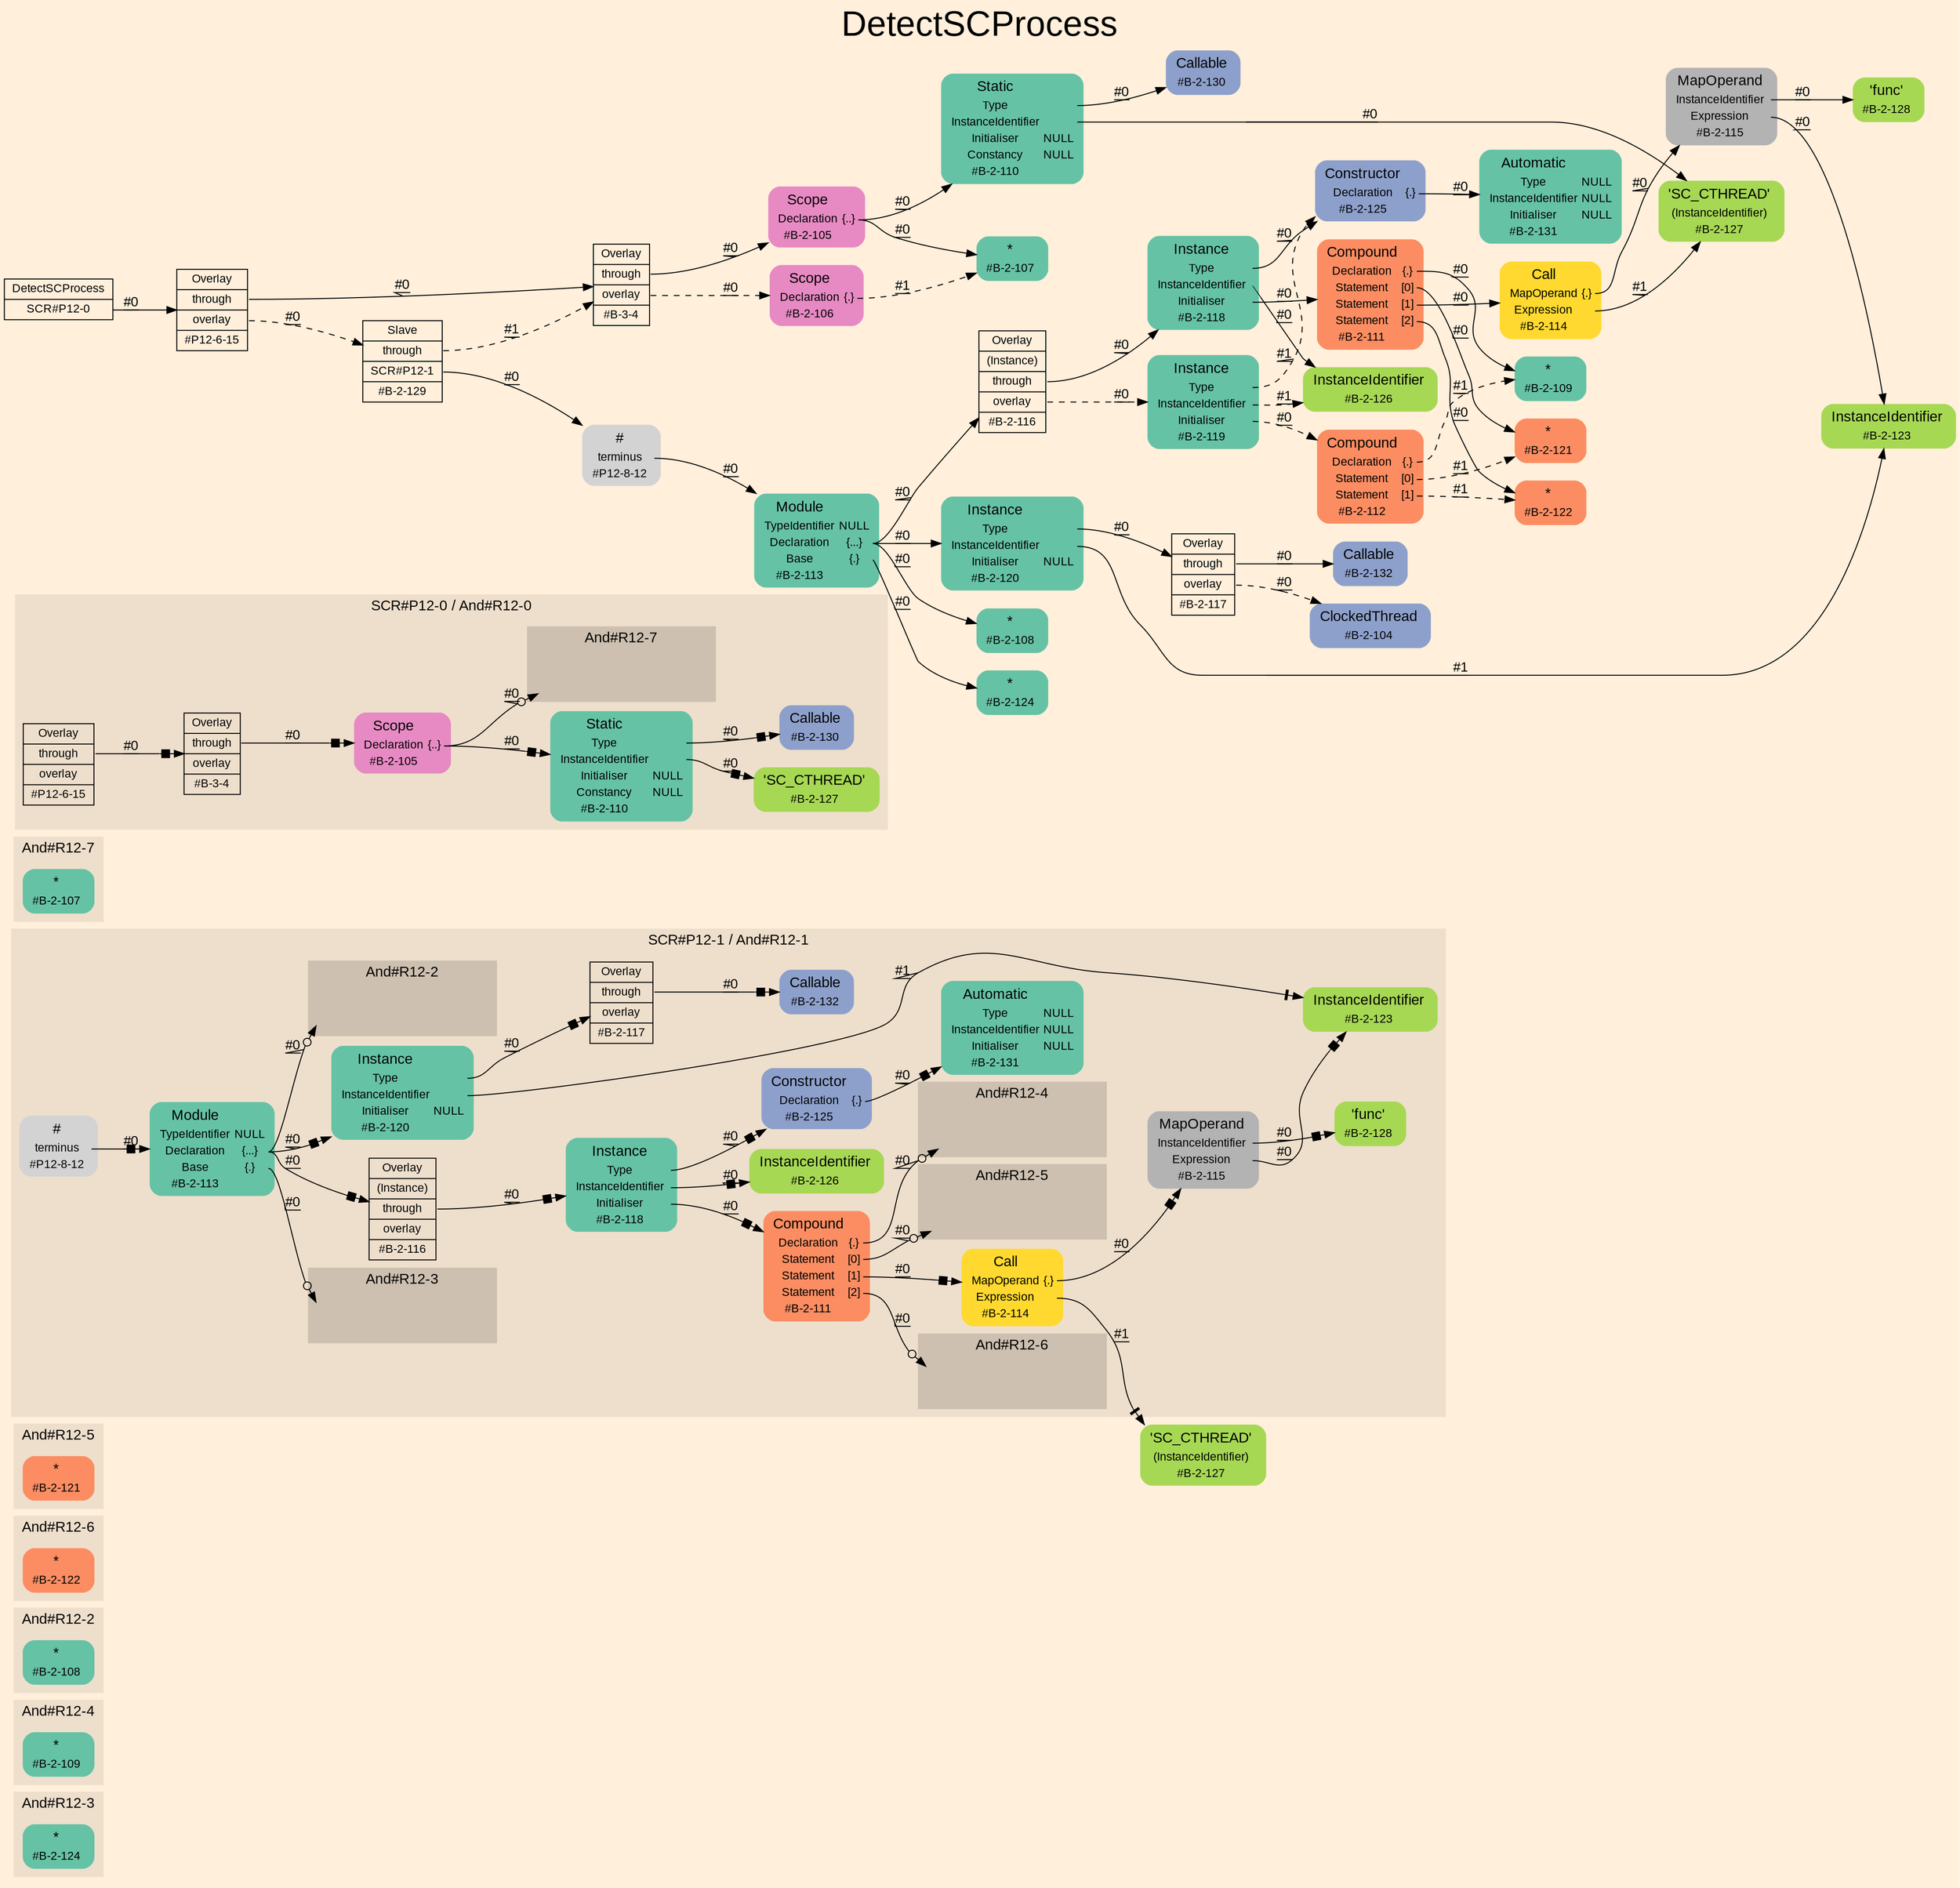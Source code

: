 digraph "DetectSCProcess" {
label = "DetectSCProcess"
labelloc = t
fontsize = "36"
graph [
    rankdir = "LR"
    ranksep = 0.3
    bgcolor = antiquewhite1
    color = black
    fontcolor = black
    fontname = "Arial"
];
node [
    fontname = "Arial"
];
edge [
    fontname = "Arial"
];

// -------------------- figure And#R12-3 --------------------
subgraph "clusterAnd#R12-3" {
    label = "And#R12-3"
    style = "filled"
    color = antiquewhite2
    fontsize = "15"
    "And#R12-3 / #B-2-124" [
        shape = "plaintext"
        fillcolor = "/set28/1"
        label = <<TABLE BORDER="0" CELLBORDER="0" CELLSPACING="0">
         <TR><TD><FONT POINT-SIZE="15.0">*</FONT></TD><TD></TD></TR>
         <TR><TD>#B-2-124</TD><TD PORT="port0"></TD></TR>
        </TABLE>>
        style = "rounded,filled"
        fontsize = "12"
    ];
    
}


// -------------------- figure And#R12-4 --------------------
subgraph "clusterAnd#R12-4" {
    label = "And#R12-4"
    style = "filled"
    color = antiquewhite2
    fontsize = "15"
    "And#R12-4 / #B-2-109" [
        shape = "plaintext"
        fillcolor = "/set28/1"
        label = <<TABLE BORDER="0" CELLBORDER="0" CELLSPACING="0">
         <TR><TD><FONT POINT-SIZE="15.0">*</FONT></TD><TD></TD></TR>
         <TR><TD>#B-2-109</TD><TD PORT="port0"></TD></TR>
        </TABLE>>
        style = "rounded,filled"
        fontsize = "12"
    ];
    
}


// -------------------- figure And#R12-2 --------------------
subgraph "clusterAnd#R12-2" {
    label = "And#R12-2"
    style = "filled"
    color = antiquewhite2
    fontsize = "15"
    "And#R12-2 / #B-2-108" [
        shape = "plaintext"
        fillcolor = "/set28/1"
        label = <<TABLE BORDER="0" CELLBORDER="0" CELLSPACING="0">
         <TR><TD><FONT POINT-SIZE="15.0">*</FONT></TD><TD></TD></TR>
         <TR><TD>#B-2-108</TD><TD PORT="port0"></TD></TR>
        </TABLE>>
        style = "rounded,filled"
        fontsize = "12"
    ];
    
}


// -------------------- figure And#R12-6 --------------------
subgraph "clusterAnd#R12-6" {
    label = "And#R12-6"
    style = "filled"
    color = antiquewhite2
    fontsize = "15"
    "And#R12-6 / #B-2-122" [
        shape = "plaintext"
        fillcolor = "/set28/2"
        label = <<TABLE BORDER="0" CELLBORDER="0" CELLSPACING="0">
         <TR><TD><FONT POINT-SIZE="15.0">*</FONT></TD><TD></TD></TR>
         <TR><TD>#B-2-122</TD><TD PORT="port0"></TD></TR>
        </TABLE>>
        style = "rounded,filled"
        fontsize = "12"
    ];
    
}


// -------------------- figure And#R12-5 --------------------
subgraph "clusterAnd#R12-5" {
    label = "And#R12-5"
    style = "filled"
    color = antiquewhite2
    fontsize = "15"
    "And#R12-5 / #B-2-121" [
        shape = "plaintext"
        fillcolor = "/set28/2"
        label = <<TABLE BORDER="0" CELLBORDER="0" CELLSPACING="0">
         <TR><TD><FONT POINT-SIZE="15.0">*</FONT></TD><TD></TD></TR>
         <TR><TD>#B-2-121</TD><TD PORT="port0"></TD></TR>
        </TABLE>>
        style = "rounded,filled"
        fontsize = "12"
    ];
    
}


// -------------------- figure And#R12-1 --------------------
"And#R12-1 / #B-2-127" [
    shape = "plaintext"
    fillcolor = "/set28/5"
    label = <<TABLE BORDER="0" CELLBORDER="0" CELLSPACING="0">
     <TR><TD><FONT POINT-SIZE="15.0">'SC_CTHREAD'</FONT></TD><TD></TD></TR>
     <TR><TD>(InstanceIdentifier)</TD><TD PORT="port0"></TD></TR>
     <TR><TD>#B-2-127</TD><TD PORT="port1"></TD></TR>
    </TABLE>>
    style = "rounded,filled"
    fontsize = "12"
];

subgraph "clusterAnd#R12-1" {
    label = "SCR#P12-1 / And#R12-1"
    style = "filled"
    color = antiquewhite2
    fontsize = "15"
    "And#R12-1 / #B-2-123" [
        shape = "plaintext"
        fillcolor = "/set28/5"
        label = <<TABLE BORDER="0" CELLBORDER="0" CELLSPACING="0">
         <TR><TD><FONT POINT-SIZE="15.0">InstanceIdentifier</FONT></TD><TD></TD></TR>
         <TR><TD>#B-2-123</TD><TD PORT="port0"></TD></TR>
        </TABLE>>
        style = "rounded,filled"
        fontsize = "12"
    ];
    
    "And#R12-1 / #B-2-125" [
        shape = "plaintext"
        fillcolor = "/set28/3"
        label = <<TABLE BORDER="0" CELLBORDER="0" CELLSPACING="0">
         <TR><TD><FONT POINT-SIZE="15.0">Constructor</FONT></TD><TD></TD></TR>
         <TR><TD>Declaration</TD><TD PORT="port0">{.}</TD></TR>
         <TR><TD>#B-2-125</TD><TD PORT="port1"></TD></TR>
        </TABLE>>
        style = "rounded,filled"
        fontsize = "12"
    ];
    
    "And#R12-1 / #B-2-116" [
        shape = "record"
        fillcolor = antiquewhite2
        label = "<fixed> Overlay | <port0> (Instance) | <port1> through | <port2> overlay | <port3> #B-2-116"
        style = "filled"
        fontsize = "12"
        color = black
        fontcolor = black
    ];
    
    "And#R12-1 / #B-2-128" [
        shape = "plaintext"
        fillcolor = "/set28/5"
        label = <<TABLE BORDER="0" CELLBORDER="0" CELLSPACING="0">
         <TR><TD><FONT POINT-SIZE="15.0">'func'</FONT></TD><TD></TD></TR>
         <TR><TD>#B-2-128</TD><TD PORT="port0"></TD></TR>
        </TABLE>>
        style = "rounded,filled"
        fontsize = "12"
    ];
    
    "And#R12-1 / #B-2-114" [
        shape = "plaintext"
        fillcolor = "/set28/6"
        label = <<TABLE BORDER="0" CELLBORDER="0" CELLSPACING="0">
         <TR><TD><FONT POINT-SIZE="15.0">Call</FONT></TD><TD></TD></TR>
         <TR><TD>MapOperand</TD><TD PORT="port0">{.}</TD></TR>
         <TR><TD>Expression</TD><TD PORT="port1"></TD></TR>
         <TR><TD>#B-2-114</TD><TD PORT="port2"></TD></TR>
        </TABLE>>
        style = "rounded,filled"
        fontsize = "12"
    ];
    
    "And#R12-1 / #P12-8-12" [
        shape = "plaintext"
        label = <<TABLE BORDER="0" CELLBORDER="0" CELLSPACING="0">
         <TR><TD><FONT POINT-SIZE="15.0">#</FONT></TD><TD></TD></TR>
         <TR><TD>terminus</TD><TD PORT="port0"></TD></TR>
         <TR><TD>#P12-8-12</TD><TD PORT="port1"></TD></TR>
        </TABLE>>
        style = "rounded,filled"
        fontsize = "12"
    ];
    
    "And#R12-1 / #B-2-118" [
        shape = "plaintext"
        fillcolor = "/set28/1"
        label = <<TABLE BORDER="0" CELLBORDER="0" CELLSPACING="0">
         <TR><TD><FONT POINT-SIZE="15.0">Instance</FONT></TD><TD></TD></TR>
         <TR><TD>Type</TD><TD PORT="port0"></TD></TR>
         <TR><TD>InstanceIdentifier</TD><TD PORT="port1"></TD></TR>
         <TR><TD>Initialiser</TD><TD PORT="port2"></TD></TR>
         <TR><TD>#B-2-118</TD><TD PORT="port3"></TD></TR>
        </TABLE>>
        style = "rounded,filled"
        fontsize = "12"
    ];
    
    "And#R12-1 / #B-2-132" [
        shape = "plaintext"
        fillcolor = "/set28/3"
        label = <<TABLE BORDER="0" CELLBORDER="0" CELLSPACING="0">
         <TR><TD><FONT POINT-SIZE="15.0">Callable</FONT></TD><TD></TD></TR>
         <TR><TD>#B-2-132</TD><TD PORT="port0"></TD></TR>
        </TABLE>>
        style = "rounded,filled"
        fontsize = "12"
    ];
    
    "And#R12-1 / #B-2-120" [
        shape = "plaintext"
        fillcolor = "/set28/1"
        label = <<TABLE BORDER="0" CELLBORDER="0" CELLSPACING="0">
         <TR><TD><FONT POINT-SIZE="15.0">Instance</FONT></TD><TD></TD></TR>
         <TR><TD>Type</TD><TD PORT="port0"></TD></TR>
         <TR><TD>InstanceIdentifier</TD><TD PORT="port1"></TD></TR>
         <TR><TD>Initialiser</TD><TD PORT="port2">NULL</TD></TR>
         <TR><TD>#B-2-120</TD><TD PORT="port3"></TD></TR>
        </TABLE>>
        style = "rounded,filled"
        fontsize = "12"
    ];
    
    "And#R12-1 / #B-2-126" [
        shape = "plaintext"
        fillcolor = "/set28/5"
        label = <<TABLE BORDER="0" CELLBORDER="0" CELLSPACING="0">
         <TR><TD><FONT POINT-SIZE="15.0">InstanceIdentifier</FONT></TD><TD></TD></TR>
         <TR><TD>#B-2-126</TD><TD PORT="port0"></TD></TR>
        </TABLE>>
        style = "rounded,filled"
        fontsize = "12"
    ];
    
    "And#R12-1 / #B-2-131" [
        shape = "plaintext"
        fillcolor = "/set28/1"
        label = <<TABLE BORDER="0" CELLBORDER="0" CELLSPACING="0">
         <TR><TD><FONT POINT-SIZE="15.0">Automatic</FONT></TD><TD></TD></TR>
         <TR><TD>Type</TD><TD PORT="port0">NULL</TD></TR>
         <TR><TD>InstanceIdentifier</TD><TD PORT="port1">NULL</TD></TR>
         <TR><TD>Initialiser</TD><TD PORT="port2">NULL</TD></TR>
         <TR><TD>#B-2-131</TD><TD PORT="port3"></TD></TR>
        </TABLE>>
        style = "rounded,filled"
        fontsize = "12"
    ];
    
    "And#R12-1 / #B-2-115" [
        shape = "plaintext"
        fillcolor = "/set28/8"
        label = <<TABLE BORDER="0" CELLBORDER="0" CELLSPACING="0">
         <TR><TD><FONT POINT-SIZE="15.0">MapOperand</FONT></TD><TD></TD></TR>
         <TR><TD>InstanceIdentifier</TD><TD PORT="port0"></TD></TR>
         <TR><TD>Expression</TD><TD PORT="port1"></TD></TR>
         <TR><TD>#B-2-115</TD><TD PORT="port2"></TD></TR>
        </TABLE>>
        style = "rounded,filled"
        fontsize = "12"
    ];
    
    "And#R12-1 / #B-2-113" [
        shape = "plaintext"
        fillcolor = "/set28/1"
        label = <<TABLE BORDER="0" CELLBORDER="0" CELLSPACING="0">
         <TR><TD><FONT POINT-SIZE="15.0">Module</FONT></TD><TD></TD></TR>
         <TR><TD>TypeIdentifier</TD><TD PORT="port0">NULL</TD></TR>
         <TR><TD>Declaration</TD><TD PORT="port1">{...}</TD></TR>
         <TR><TD>Base</TD><TD PORT="port2">{.}</TD></TR>
         <TR><TD>#B-2-113</TD><TD PORT="port3"></TD></TR>
        </TABLE>>
        style = "rounded,filled"
        fontsize = "12"
    ];
    
    "And#R12-1 / #B-2-111" [
        shape = "plaintext"
        fillcolor = "/set28/2"
        label = <<TABLE BORDER="0" CELLBORDER="0" CELLSPACING="0">
         <TR><TD><FONT POINT-SIZE="15.0">Compound</FONT></TD><TD></TD></TR>
         <TR><TD>Declaration</TD><TD PORT="port0">{.}</TD></TR>
         <TR><TD>Statement</TD><TD PORT="port1">[0]</TD></TR>
         <TR><TD>Statement</TD><TD PORT="port2">[1]</TD></TR>
         <TR><TD>Statement</TD><TD PORT="port3">[2]</TD></TR>
         <TR><TD>#B-2-111</TD><TD PORT="port4"></TD></TR>
        </TABLE>>
        style = "rounded,filled"
        fontsize = "12"
    ];
    
    "And#R12-1 / #B-2-117" [
        shape = "record"
        fillcolor = antiquewhite2
        label = "<fixed> Overlay | <port0> through | <port1> overlay | <port2> #B-2-117"
        style = "filled"
        fontsize = "12"
        color = black
        fontcolor = black
    ];
    
    subgraph "clusterAnd#R12-1 / And#R12-5" {
        label = "And#R12-5"
        style = "filled"
        color = antiquewhite3
        fontsize = "15"
        "And#R12-1 / #0 / #B-2-121" [
            shape = "none"
            style = "invisible"
        ];
        
    }
    
    subgraph "clusterAnd#R12-1 / And#R12-6" {
        label = "And#R12-6"
        style = "filled"
        color = antiquewhite3
        fontsize = "15"
        "And#R12-1 / #0 / #B-2-122" [
            shape = "none"
            style = "invisible"
        ];
        
    }
    
    subgraph "clusterAnd#R12-1 / And#R12-2" {
        label = "And#R12-2"
        style = "filled"
        color = antiquewhite3
        fontsize = "15"
        "And#R12-1 / #0 / #B-2-108" [
            shape = "none"
            style = "invisible"
        ];
        
    }
    
    subgraph "clusterAnd#R12-1 / And#R12-4" {
        label = "And#R12-4"
        style = "filled"
        color = antiquewhite3
        fontsize = "15"
        "And#R12-1 / #0 / #B-2-109" [
            shape = "none"
            style = "invisible"
        ];
        
    }
    
    subgraph "clusterAnd#R12-1 / And#R12-3" {
        label = "And#R12-3"
        style = "filled"
        color = antiquewhite3
        fontsize = "15"
        "And#R12-1 / #0 / #B-2-124" [
            shape = "none"
            style = "invisible"
        ];
        
    }
    
}


// -------------------- figure And#R12-7 --------------------
subgraph "clusterAnd#R12-7" {
    label = "And#R12-7"
    style = "filled"
    color = antiquewhite2
    fontsize = "15"
    "And#R12-7 / #B-2-107" [
        shape = "plaintext"
        fillcolor = "/set28/1"
        label = <<TABLE BORDER="0" CELLBORDER="0" CELLSPACING="0">
         <TR><TD><FONT POINT-SIZE="15.0">*</FONT></TD><TD></TD></TR>
         <TR><TD>#B-2-107</TD><TD PORT="port0"></TD></TR>
        </TABLE>>
        style = "rounded,filled"
        fontsize = "12"
    ];
    
}


// -------------------- figure And#R12-0 --------------------
subgraph "clusterAnd#R12-0" {
    label = "SCR#P12-0 / And#R12-0"
    style = "filled"
    color = antiquewhite2
    fontsize = "15"
    "And#R12-0 / #B-2-127" [
        shape = "plaintext"
        fillcolor = "/set28/5"
        label = <<TABLE BORDER="0" CELLBORDER="0" CELLSPACING="0">
         <TR><TD><FONT POINT-SIZE="15.0">'SC_CTHREAD'</FONT></TD><TD></TD></TR>
         <TR><TD>#B-2-127</TD><TD PORT="port0"></TD></TR>
        </TABLE>>
        style = "rounded,filled"
        fontsize = "12"
    ];
    
    "And#R12-0 / #B-3-4" [
        shape = "record"
        fillcolor = antiquewhite2
        label = "<fixed> Overlay | <port0> through | <port1> overlay | <port2> #B-3-4"
        style = "filled"
        fontsize = "12"
        color = black
        fontcolor = black
    ];
    
    "And#R12-0 / #P12-6-15" [
        shape = "record"
        fillcolor = antiquewhite2
        label = "<fixed> Overlay | <port0> through | <port1> overlay | <port2> #P12-6-15"
        style = "filled"
        fontsize = "12"
        color = black
        fontcolor = black
    ];
    
    "And#R12-0 / #B-2-105" [
        shape = "plaintext"
        fillcolor = "/set28/4"
        label = <<TABLE BORDER="0" CELLBORDER="0" CELLSPACING="0">
         <TR><TD><FONT POINT-SIZE="15.0">Scope</FONT></TD><TD></TD></TR>
         <TR><TD>Declaration</TD><TD PORT="port0">{..}</TD></TR>
         <TR><TD>#B-2-105</TD><TD PORT="port1"></TD></TR>
        </TABLE>>
        style = "rounded,filled"
        fontsize = "12"
    ];
    
    "And#R12-0 / #B-2-130" [
        shape = "plaintext"
        fillcolor = "/set28/3"
        label = <<TABLE BORDER="0" CELLBORDER="0" CELLSPACING="0">
         <TR><TD><FONT POINT-SIZE="15.0">Callable</FONT></TD><TD></TD></TR>
         <TR><TD>#B-2-130</TD><TD PORT="port0"></TD></TR>
        </TABLE>>
        style = "rounded,filled"
        fontsize = "12"
    ];
    
    "And#R12-0 / #B-2-110" [
        shape = "plaintext"
        fillcolor = "/set28/1"
        label = <<TABLE BORDER="0" CELLBORDER="0" CELLSPACING="0">
         <TR><TD><FONT POINT-SIZE="15.0">Static</FONT></TD><TD></TD></TR>
         <TR><TD>Type</TD><TD PORT="port0"></TD></TR>
         <TR><TD>InstanceIdentifier</TD><TD PORT="port1"></TD></TR>
         <TR><TD>Initialiser</TD><TD PORT="port2">NULL</TD></TR>
         <TR><TD>Constancy</TD><TD PORT="port3">NULL</TD></TR>
         <TR><TD>#B-2-110</TD><TD PORT="port4"></TD></TR>
        </TABLE>>
        style = "rounded,filled"
        fontsize = "12"
    ];
    
    subgraph "clusterAnd#R12-0 / And#R12-7" {
        label = "And#R12-7"
        style = "filled"
        color = antiquewhite3
        fontsize = "15"
        "And#R12-0 / #0 / #B-2-107" [
            shape = "none"
            style = "invisible"
        ];
        
    }
    
}


// -------------------- transformation figure --------------------
"CR#P12-0" [
    shape = "record"
    fillcolor = antiquewhite1
    label = "<fixed> DetectSCProcess | <port0> SCR#P12-0"
    style = "filled"
    fontsize = "12"
    color = black
    fontcolor = black
];

"#P12-6-15" [
    shape = "record"
    fillcolor = antiquewhite1
    label = "<fixed> Overlay | <port0> through | <port1> overlay | <port2> #P12-6-15"
    style = "filled"
    fontsize = "12"
    color = black
    fontcolor = black
];

"#B-3-4" [
    shape = "record"
    fillcolor = antiquewhite1
    label = "<fixed> Overlay | <port0> through | <port1> overlay | <port2> #B-3-4"
    style = "filled"
    fontsize = "12"
    color = black
    fontcolor = black
];

"#B-2-105" [
    shape = "plaintext"
    fillcolor = "/set28/4"
    label = <<TABLE BORDER="0" CELLBORDER="0" CELLSPACING="0">
     <TR><TD><FONT POINT-SIZE="15.0">Scope</FONT></TD><TD></TD></TR>
     <TR><TD>Declaration</TD><TD PORT="port0">{..}</TD></TR>
     <TR><TD>#B-2-105</TD><TD PORT="port1"></TD></TR>
    </TABLE>>
    style = "rounded,filled"
    fontsize = "12"
];

"#B-2-107" [
    shape = "plaintext"
    fillcolor = "/set28/1"
    label = <<TABLE BORDER="0" CELLBORDER="0" CELLSPACING="0">
     <TR><TD><FONT POINT-SIZE="15.0">*</FONT></TD><TD></TD></TR>
     <TR><TD>#B-2-107</TD><TD PORT="port0"></TD></TR>
    </TABLE>>
    style = "rounded,filled"
    fontsize = "12"
];

"#B-2-110" [
    shape = "plaintext"
    fillcolor = "/set28/1"
    label = <<TABLE BORDER="0" CELLBORDER="0" CELLSPACING="0">
     <TR><TD><FONT POINT-SIZE="15.0">Static</FONT></TD><TD></TD></TR>
     <TR><TD>Type</TD><TD PORT="port0"></TD></TR>
     <TR><TD>InstanceIdentifier</TD><TD PORT="port1"></TD></TR>
     <TR><TD>Initialiser</TD><TD PORT="port2">NULL</TD></TR>
     <TR><TD>Constancy</TD><TD PORT="port3">NULL</TD></TR>
     <TR><TD>#B-2-110</TD><TD PORT="port4"></TD></TR>
    </TABLE>>
    style = "rounded,filled"
    fontsize = "12"
];

"#B-2-130" [
    shape = "plaintext"
    fillcolor = "/set28/3"
    label = <<TABLE BORDER="0" CELLBORDER="0" CELLSPACING="0">
     <TR><TD><FONT POINT-SIZE="15.0">Callable</FONT></TD><TD></TD></TR>
     <TR><TD>#B-2-130</TD><TD PORT="port0"></TD></TR>
    </TABLE>>
    style = "rounded,filled"
    fontsize = "12"
];

"#B-2-127" [
    shape = "plaintext"
    fillcolor = "/set28/5"
    label = <<TABLE BORDER="0" CELLBORDER="0" CELLSPACING="0">
     <TR><TD><FONT POINT-SIZE="15.0">'SC_CTHREAD'</FONT></TD><TD></TD></TR>
     <TR><TD>(InstanceIdentifier)</TD><TD PORT="port0"></TD></TR>
     <TR><TD>#B-2-127</TD><TD PORT="port1"></TD></TR>
    </TABLE>>
    style = "rounded,filled"
    fontsize = "12"
];

"#B-2-106" [
    shape = "plaintext"
    fillcolor = "/set28/4"
    label = <<TABLE BORDER="0" CELLBORDER="0" CELLSPACING="0">
     <TR><TD><FONT POINT-SIZE="15.0">Scope</FONT></TD><TD></TD></TR>
     <TR><TD>Declaration</TD><TD PORT="port0">{.}</TD></TR>
     <TR><TD>#B-2-106</TD><TD PORT="port1"></TD></TR>
    </TABLE>>
    style = "rounded,filled"
    fontsize = "12"
];

"#B-2-129" [
    shape = "record"
    fillcolor = antiquewhite1
    label = "<fixed> Slave | <port0> through | <port1> SCR#P12-1 | <port2> #B-2-129"
    style = "filled"
    fontsize = "12"
    color = black
    fontcolor = black
];

"#P12-8-12" [
    shape = "plaintext"
    label = <<TABLE BORDER="0" CELLBORDER="0" CELLSPACING="0">
     <TR><TD><FONT POINT-SIZE="15.0">#</FONT></TD><TD></TD></TR>
     <TR><TD>terminus</TD><TD PORT="port0"></TD></TR>
     <TR><TD>#P12-8-12</TD><TD PORT="port1"></TD></TR>
    </TABLE>>
    style = "rounded,filled"
    fontsize = "12"
];

"#B-2-113" [
    shape = "plaintext"
    fillcolor = "/set28/1"
    label = <<TABLE BORDER="0" CELLBORDER="0" CELLSPACING="0">
     <TR><TD><FONT POINT-SIZE="15.0">Module</FONT></TD><TD></TD></TR>
     <TR><TD>TypeIdentifier</TD><TD PORT="port0">NULL</TD></TR>
     <TR><TD>Declaration</TD><TD PORT="port1">{...}</TD></TR>
     <TR><TD>Base</TD><TD PORT="port2">{.}</TD></TR>
     <TR><TD>#B-2-113</TD><TD PORT="port3"></TD></TR>
    </TABLE>>
    style = "rounded,filled"
    fontsize = "12"
];

"#B-2-116" [
    shape = "record"
    fillcolor = antiquewhite1
    label = "<fixed> Overlay | <port0> (Instance) | <port1> through | <port2> overlay | <port3> #B-2-116"
    style = "filled"
    fontsize = "12"
    color = black
    fontcolor = black
];

"#B-2-118" [
    shape = "plaintext"
    fillcolor = "/set28/1"
    label = <<TABLE BORDER="0" CELLBORDER="0" CELLSPACING="0">
     <TR><TD><FONT POINT-SIZE="15.0">Instance</FONT></TD><TD></TD></TR>
     <TR><TD>Type</TD><TD PORT="port0"></TD></TR>
     <TR><TD>InstanceIdentifier</TD><TD PORT="port1"></TD></TR>
     <TR><TD>Initialiser</TD><TD PORT="port2"></TD></TR>
     <TR><TD>#B-2-118</TD><TD PORT="port3"></TD></TR>
    </TABLE>>
    style = "rounded,filled"
    fontsize = "12"
];

"#B-2-125" [
    shape = "plaintext"
    fillcolor = "/set28/3"
    label = <<TABLE BORDER="0" CELLBORDER="0" CELLSPACING="0">
     <TR><TD><FONT POINT-SIZE="15.0">Constructor</FONT></TD><TD></TD></TR>
     <TR><TD>Declaration</TD><TD PORT="port0">{.}</TD></TR>
     <TR><TD>#B-2-125</TD><TD PORT="port1"></TD></TR>
    </TABLE>>
    style = "rounded,filled"
    fontsize = "12"
];

"#B-2-131" [
    shape = "plaintext"
    fillcolor = "/set28/1"
    label = <<TABLE BORDER="0" CELLBORDER="0" CELLSPACING="0">
     <TR><TD><FONT POINT-SIZE="15.0">Automatic</FONT></TD><TD></TD></TR>
     <TR><TD>Type</TD><TD PORT="port0">NULL</TD></TR>
     <TR><TD>InstanceIdentifier</TD><TD PORT="port1">NULL</TD></TR>
     <TR><TD>Initialiser</TD><TD PORT="port2">NULL</TD></TR>
     <TR><TD>#B-2-131</TD><TD PORT="port3"></TD></TR>
    </TABLE>>
    style = "rounded,filled"
    fontsize = "12"
];

"#B-2-126" [
    shape = "plaintext"
    fillcolor = "/set28/5"
    label = <<TABLE BORDER="0" CELLBORDER="0" CELLSPACING="0">
     <TR><TD><FONT POINT-SIZE="15.0">InstanceIdentifier</FONT></TD><TD></TD></TR>
     <TR><TD>#B-2-126</TD><TD PORT="port0"></TD></TR>
    </TABLE>>
    style = "rounded,filled"
    fontsize = "12"
];

"#B-2-111" [
    shape = "plaintext"
    fillcolor = "/set28/2"
    label = <<TABLE BORDER="0" CELLBORDER="0" CELLSPACING="0">
     <TR><TD><FONT POINT-SIZE="15.0">Compound</FONT></TD><TD></TD></TR>
     <TR><TD>Declaration</TD><TD PORT="port0">{.}</TD></TR>
     <TR><TD>Statement</TD><TD PORT="port1">[0]</TD></TR>
     <TR><TD>Statement</TD><TD PORT="port2">[1]</TD></TR>
     <TR><TD>Statement</TD><TD PORT="port3">[2]</TD></TR>
     <TR><TD>#B-2-111</TD><TD PORT="port4"></TD></TR>
    </TABLE>>
    style = "rounded,filled"
    fontsize = "12"
];

"#B-2-109" [
    shape = "plaintext"
    fillcolor = "/set28/1"
    label = <<TABLE BORDER="0" CELLBORDER="0" CELLSPACING="0">
     <TR><TD><FONT POINT-SIZE="15.0">*</FONT></TD><TD></TD></TR>
     <TR><TD>#B-2-109</TD><TD PORT="port0"></TD></TR>
    </TABLE>>
    style = "rounded,filled"
    fontsize = "12"
];

"#B-2-121" [
    shape = "plaintext"
    fillcolor = "/set28/2"
    label = <<TABLE BORDER="0" CELLBORDER="0" CELLSPACING="0">
     <TR><TD><FONT POINT-SIZE="15.0">*</FONT></TD><TD></TD></TR>
     <TR><TD>#B-2-121</TD><TD PORT="port0"></TD></TR>
    </TABLE>>
    style = "rounded,filled"
    fontsize = "12"
];

"#B-2-114" [
    shape = "plaintext"
    fillcolor = "/set28/6"
    label = <<TABLE BORDER="0" CELLBORDER="0" CELLSPACING="0">
     <TR><TD><FONT POINT-SIZE="15.0">Call</FONT></TD><TD></TD></TR>
     <TR><TD>MapOperand</TD><TD PORT="port0">{.}</TD></TR>
     <TR><TD>Expression</TD><TD PORT="port1"></TD></TR>
     <TR><TD>#B-2-114</TD><TD PORT="port2"></TD></TR>
    </TABLE>>
    style = "rounded,filled"
    fontsize = "12"
];

"#B-2-115" [
    shape = "plaintext"
    fillcolor = "/set28/8"
    label = <<TABLE BORDER="0" CELLBORDER="0" CELLSPACING="0">
     <TR><TD><FONT POINT-SIZE="15.0">MapOperand</FONT></TD><TD></TD></TR>
     <TR><TD>InstanceIdentifier</TD><TD PORT="port0"></TD></TR>
     <TR><TD>Expression</TD><TD PORT="port1"></TD></TR>
     <TR><TD>#B-2-115</TD><TD PORT="port2"></TD></TR>
    </TABLE>>
    style = "rounded,filled"
    fontsize = "12"
];

"#B-2-128" [
    shape = "plaintext"
    fillcolor = "/set28/5"
    label = <<TABLE BORDER="0" CELLBORDER="0" CELLSPACING="0">
     <TR><TD><FONT POINT-SIZE="15.0">'func'</FONT></TD><TD></TD></TR>
     <TR><TD>#B-2-128</TD><TD PORT="port0"></TD></TR>
    </TABLE>>
    style = "rounded,filled"
    fontsize = "12"
];

"#B-2-123" [
    shape = "plaintext"
    fillcolor = "/set28/5"
    label = <<TABLE BORDER="0" CELLBORDER="0" CELLSPACING="0">
     <TR><TD><FONT POINT-SIZE="15.0">InstanceIdentifier</FONT></TD><TD></TD></TR>
     <TR><TD>#B-2-123</TD><TD PORT="port0"></TD></TR>
    </TABLE>>
    style = "rounded,filled"
    fontsize = "12"
];

"#B-2-122" [
    shape = "plaintext"
    fillcolor = "/set28/2"
    label = <<TABLE BORDER="0" CELLBORDER="0" CELLSPACING="0">
     <TR><TD><FONT POINT-SIZE="15.0">*</FONT></TD><TD></TD></TR>
     <TR><TD>#B-2-122</TD><TD PORT="port0"></TD></TR>
    </TABLE>>
    style = "rounded,filled"
    fontsize = "12"
];

"#B-2-119" [
    shape = "plaintext"
    fillcolor = "/set28/1"
    label = <<TABLE BORDER="0" CELLBORDER="0" CELLSPACING="0">
     <TR><TD><FONT POINT-SIZE="15.0">Instance</FONT></TD><TD></TD></TR>
     <TR><TD>Type</TD><TD PORT="port0"></TD></TR>
     <TR><TD>InstanceIdentifier</TD><TD PORT="port1"></TD></TR>
     <TR><TD>Initialiser</TD><TD PORT="port2"></TD></TR>
     <TR><TD>#B-2-119</TD><TD PORT="port3"></TD></TR>
    </TABLE>>
    style = "rounded,filled"
    fontsize = "12"
];

"#B-2-112" [
    shape = "plaintext"
    fillcolor = "/set28/2"
    label = <<TABLE BORDER="0" CELLBORDER="0" CELLSPACING="0">
     <TR><TD><FONT POINT-SIZE="15.0">Compound</FONT></TD><TD></TD></TR>
     <TR><TD>Declaration</TD><TD PORT="port0">{.}</TD></TR>
     <TR><TD>Statement</TD><TD PORT="port1">[0]</TD></TR>
     <TR><TD>Statement</TD><TD PORT="port2">[1]</TD></TR>
     <TR><TD>#B-2-112</TD><TD PORT="port3"></TD></TR>
    </TABLE>>
    style = "rounded,filled"
    fontsize = "12"
];

"#B-2-120" [
    shape = "plaintext"
    fillcolor = "/set28/1"
    label = <<TABLE BORDER="0" CELLBORDER="0" CELLSPACING="0">
     <TR><TD><FONT POINT-SIZE="15.0">Instance</FONT></TD><TD></TD></TR>
     <TR><TD>Type</TD><TD PORT="port0"></TD></TR>
     <TR><TD>InstanceIdentifier</TD><TD PORT="port1"></TD></TR>
     <TR><TD>Initialiser</TD><TD PORT="port2">NULL</TD></TR>
     <TR><TD>#B-2-120</TD><TD PORT="port3"></TD></TR>
    </TABLE>>
    style = "rounded,filled"
    fontsize = "12"
];

"#B-2-117" [
    shape = "record"
    fillcolor = antiquewhite1
    label = "<fixed> Overlay | <port0> through | <port1> overlay | <port2> #B-2-117"
    style = "filled"
    fontsize = "12"
    color = black
    fontcolor = black
];

"#B-2-132" [
    shape = "plaintext"
    fillcolor = "/set28/3"
    label = <<TABLE BORDER="0" CELLBORDER="0" CELLSPACING="0">
     <TR><TD><FONT POINT-SIZE="15.0">Callable</FONT></TD><TD></TD></TR>
     <TR><TD>#B-2-132</TD><TD PORT="port0"></TD></TR>
    </TABLE>>
    style = "rounded,filled"
    fontsize = "12"
];

"#B-2-104" [
    shape = "plaintext"
    fillcolor = "/set28/3"
    label = <<TABLE BORDER="0" CELLBORDER="0" CELLSPACING="0">
     <TR><TD><FONT POINT-SIZE="15.0">ClockedThread</FONT></TD><TD></TD></TR>
     <TR><TD>#B-2-104</TD><TD PORT="port0"></TD></TR>
    </TABLE>>
    style = "rounded,filled"
    fontsize = "12"
];

"#B-2-108" [
    shape = "plaintext"
    fillcolor = "/set28/1"
    label = <<TABLE BORDER="0" CELLBORDER="0" CELLSPACING="0">
     <TR><TD><FONT POINT-SIZE="15.0">*</FONT></TD><TD></TD></TR>
     <TR><TD>#B-2-108</TD><TD PORT="port0"></TD></TR>
    </TABLE>>
    style = "rounded,filled"
    fontsize = "12"
];

"#B-2-124" [
    shape = "plaintext"
    fillcolor = "/set28/1"
    label = <<TABLE BORDER="0" CELLBORDER="0" CELLSPACING="0">
     <TR><TD><FONT POINT-SIZE="15.0">*</FONT></TD><TD></TD></TR>
     <TR><TD>#B-2-124</TD><TD PORT="port0"></TD></TR>
    </TABLE>>
    style = "rounded,filled"
    fontsize = "12"
];


// -------------------- links --------------------
// links for block CR#P12-0
"CR#P12-0":port0 -> "#P12-6-15" [
    label = "#0"
    decorate = true
    color = black
    fontcolor = black
];

// links for block #P12-6-15
"#P12-6-15":port0 -> "#B-3-4" [
    label = "#0"
    decorate = true
    color = black
    fontcolor = black
];

"#P12-6-15":port1 -> "#B-2-129" [
    style="dashed"
    label = "#0"
    decorate = true
    color = black
    fontcolor = black
];

// links for block #B-3-4
"#B-3-4":port0 -> "#B-2-105" [
    label = "#0"
    decorate = true
    color = black
    fontcolor = black
];

"#B-3-4":port1 -> "#B-2-106" [
    style="dashed"
    label = "#0"
    decorate = true
    color = black
    fontcolor = black
];

// links for block #B-2-105
"#B-2-105":port0 -> "#B-2-107" [
    label = "#0"
    decorate = true
    color = black
    fontcolor = black
];

"#B-2-105":port0 -> "#B-2-110" [
    label = "#0"
    decorate = true
    color = black
    fontcolor = black
];

// links for block #B-2-107
// links for block #B-2-110
"#B-2-110":port0 -> "#B-2-130" [
    label = "#0"
    decorate = true
    color = black
    fontcolor = black
];

"#B-2-110":port1 -> "#B-2-127" [
    label = "#0"
    decorate = true
    color = black
    fontcolor = black
];

// links for block #B-2-130
// links for block #B-2-127
// links for block #B-2-106
"#B-2-106":port0 -> "#B-2-107" [
    style="dashed"
    label = "#1"
    decorate = true
    color = black
    fontcolor = black
];

// links for block #B-2-129
"#B-2-129":port0 -> "#B-3-4" [
    style="dashed"
    label = "#1"
    decorate = true
    color = black
    fontcolor = black
];

"#B-2-129":port1 -> "#P12-8-12" [
    label = "#0"
    decorate = true
    color = black
    fontcolor = black
];

// links for block #P12-8-12
"#P12-8-12":port0 -> "#B-2-113" [
    label = "#0"
    decorate = true
    color = black
    fontcolor = black
];

// links for block #B-2-113
"#B-2-113":port1 -> "#B-2-116" [
    label = "#0"
    decorate = true
    color = black
    fontcolor = black
];

"#B-2-113":port1 -> "#B-2-120" [
    label = "#0"
    decorate = true
    color = black
    fontcolor = black
];

"#B-2-113":port1 -> "#B-2-108" [
    label = "#0"
    decorate = true
    color = black
    fontcolor = black
];

"#B-2-113":port2 -> "#B-2-124" [
    label = "#0"
    decorate = true
    color = black
    fontcolor = black
];

// links for block #B-2-116
"#B-2-116":port1 -> "#B-2-118" [
    label = "#0"
    decorate = true
    color = black
    fontcolor = black
];

"#B-2-116":port2 -> "#B-2-119" [
    style="dashed"
    label = "#0"
    decorate = true
    color = black
    fontcolor = black
];

// links for block #B-2-118
"#B-2-118":port0 -> "#B-2-125" [
    label = "#0"
    decorate = true
    color = black
    fontcolor = black
];

"#B-2-118":port1 -> "#B-2-126" [
    label = "#0"
    decorate = true
    color = black
    fontcolor = black
];

"#B-2-118":port2 -> "#B-2-111" [
    label = "#0"
    decorate = true
    color = black
    fontcolor = black
];

// links for block #B-2-125
"#B-2-125":port0 -> "#B-2-131" [
    label = "#0"
    decorate = true
    color = black
    fontcolor = black
];

// links for block #B-2-131
// links for block #B-2-126
// links for block #B-2-111
"#B-2-111":port0 -> "#B-2-109" [
    label = "#0"
    decorate = true
    color = black
    fontcolor = black
];

"#B-2-111":port1 -> "#B-2-121" [
    label = "#0"
    decorate = true
    color = black
    fontcolor = black
];

"#B-2-111":port2 -> "#B-2-114" [
    label = "#0"
    decorate = true
    color = black
    fontcolor = black
];

"#B-2-111":port3 -> "#B-2-122" [
    label = "#0"
    decorate = true
    color = black
    fontcolor = black
];

// links for block #B-2-109
// links for block #B-2-121
// links for block #B-2-114
"#B-2-114":port0 -> "#B-2-115" [
    label = "#0"
    decorate = true
    color = black
    fontcolor = black
];

"#B-2-114":port1 -> "#B-2-127" [
    label = "#1"
    decorate = true
    color = black
    fontcolor = black
];

// links for block #B-2-115
"#B-2-115":port0 -> "#B-2-128" [
    label = "#0"
    decorate = true
    color = black
    fontcolor = black
];

"#B-2-115":port1 -> "#B-2-123" [
    label = "#0"
    decorate = true
    color = black
    fontcolor = black
];

// links for block #B-2-128
// links for block #B-2-123
// links for block #B-2-122
// links for block #B-2-119
"#B-2-119":port0 -> "#B-2-125" [
    style="dashed"
    label = "#1"
    decorate = true
    color = black
    fontcolor = black
];

"#B-2-119":port1 -> "#B-2-126" [
    style="dashed"
    label = "#1"
    decorate = true
    color = black
    fontcolor = black
];

"#B-2-119":port2 -> "#B-2-112" [
    style="dashed"
    label = "#0"
    decorate = true
    color = black
    fontcolor = black
];

// links for block #B-2-112
"#B-2-112":port0 -> "#B-2-109" [
    style="dashed"
    label = "#1"
    decorate = true
    color = black
    fontcolor = black
];

"#B-2-112":port1 -> "#B-2-121" [
    style="dashed"
    label = "#1"
    decorate = true
    color = black
    fontcolor = black
];

"#B-2-112":port2 -> "#B-2-122" [
    style="dashed"
    label = "#1"
    decorate = true
    color = black
    fontcolor = black
];

// links for block #B-2-120
"#B-2-120":port0 -> "#B-2-117" [
    label = "#0"
    decorate = true
    color = black
    fontcolor = black
];

"#B-2-120":port1 -> "#B-2-123" [
    label = "#1"
    decorate = true
    color = black
    fontcolor = black
];

// links for block #B-2-117
"#B-2-117":port0 -> "#B-2-132" [
    label = "#0"
    decorate = true
    color = black
    fontcolor = black
];

"#B-2-117":port1 -> "#B-2-104" [
    style="dashed"
    label = "#0"
    decorate = true
    color = black
    fontcolor = black
];

// links for block #B-2-132
// links for block #B-2-104
// links for block #B-2-108
// links for block #B-2-124
// links for block And#R12-0 / #B-2-127
// links for block And#R12-0 / #B-3-4
"And#R12-0 / #B-3-4":port0 -> "And#R12-0 / #B-2-105" [
    arrowhead="normalnonebox"
    label = "#0"
    decorate = true
    color = black
    fontcolor = black
];

// links for block And#R12-0 / #P12-6-15
"And#R12-0 / #P12-6-15":port0 -> "And#R12-0 / #B-3-4" [
    arrowhead="normalnonebox"
    label = "#0"
    decorate = true
    color = black
    fontcolor = black
];

// links for block And#R12-0 / #B-2-105
"And#R12-0 / #B-2-105":port0 -> "And#R12-0 / #0 / #B-2-107" [
    arrowhead="normalnoneodot"
    label = "#0"
    decorate = true
    color = black
    fontcolor = black
];

"And#R12-0 / #B-2-105":port0 -> "And#R12-0 / #B-2-110" [
    arrowhead="normalnonebox"
    label = "#0"
    decorate = true
    color = black
    fontcolor = black
];

// links for block And#R12-0 / #B-2-130
// links for block And#R12-0 / #B-2-110
"And#R12-0 / #B-2-110":port0 -> "And#R12-0 / #B-2-130" [
    arrowhead="normalnonebox"
    label = "#0"
    decorate = true
    color = black
    fontcolor = black
];

"And#R12-0 / #B-2-110":port1 -> "And#R12-0 / #B-2-127" [
    arrowhead="normalnonebox"
    label = "#0"
    decorate = true
    color = black
    fontcolor = black
];

// links for block And#R12-0 / #0 / #B-2-107
// links for block And#R12-7 / #B-2-107
// links for block And#R12-1 / #B-2-127
// links for block And#R12-1 / #B-2-123
// links for block And#R12-1 / #B-2-125
"And#R12-1 / #B-2-125":port0 -> "And#R12-1 / #B-2-131" [
    arrowhead="normalnonebox"
    label = "#0"
    decorate = true
    color = black
    fontcolor = black
];

// links for block And#R12-1 / #B-2-116
"And#R12-1 / #B-2-116":port1 -> "And#R12-1 / #B-2-118" [
    arrowhead="normalnonebox"
    label = "#0"
    decorate = true
    color = black
    fontcolor = black
];

// links for block And#R12-1 / #B-2-128
// links for block And#R12-1 / #B-2-114
"And#R12-1 / #B-2-114":port0 -> "And#R12-1 / #B-2-115" [
    arrowhead="normalnonebox"
    label = "#0"
    decorate = true
    color = black
    fontcolor = black
];

"And#R12-1 / #B-2-114":port1 -> "And#R12-1 / #B-2-127" [
    arrowhead="normalnonetee"
    label = "#1"
    decorate = true
    color = black
    fontcolor = black
];

// links for block And#R12-1 / #P12-8-12
"And#R12-1 / #P12-8-12":port0 -> "And#R12-1 / #B-2-113" [
    arrowhead="normalnonebox"
    label = "#0"
    decorate = true
    color = black
    fontcolor = black
];

// links for block And#R12-1 / #B-2-118
"And#R12-1 / #B-2-118":port0 -> "And#R12-1 / #B-2-125" [
    arrowhead="normalnonebox"
    label = "#0"
    decorate = true
    color = black
    fontcolor = black
];

"And#R12-1 / #B-2-118":port1 -> "And#R12-1 / #B-2-126" [
    arrowhead="normalnonebox"
    label = "#0"
    decorate = true
    color = black
    fontcolor = black
];

"And#R12-1 / #B-2-118":port2 -> "And#R12-1 / #B-2-111" [
    arrowhead="normalnonebox"
    label = "#0"
    decorate = true
    color = black
    fontcolor = black
];

// links for block And#R12-1 / #B-2-132
// links for block And#R12-1 / #B-2-120
"And#R12-1 / #B-2-120":port0 -> "And#R12-1 / #B-2-117" [
    arrowhead="normalnonebox"
    label = "#0"
    decorate = true
    color = black
    fontcolor = black
];

"And#R12-1 / #B-2-120":port1 -> "And#R12-1 / #B-2-123" [
    arrowhead="normalnonetee"
    label = "#1"
    decorate = true
    color = black
    fontcolor = black
];

// links for block And#R12-1 / #B-2-126
// links for block And#R12-1 / #B-2-131
// links for block And#R12-1 / #B-2-115
"And#R12-1 / #B-2-115":port0 -> "And#R12-1 / #B-2-128" [
    arrowhead="normalnonebox"
    label = "#0"
    decorate = true
    color = black
    fontcolor = black
];

"And#R12-1 / #B-2-115":port1 -> "And#R12-1 / #B-2-123" [
    arrowhead="normalnonebox"
    label = "#0"
    decorate = true
    color = black
    fontcolor = black
];

// links for block And#R12-1 / #B-2-113
"And#R12-1 / #B-2-113":port1 -> "And#R12-1 / #B-2-116" [
    arrowhead="normalnonebox"
    label = "#0"
    decorate = true
    color = black
    fontcolor = black
];

"And#R12-1 / #B-2-113":port1 -> "And#R12-1 / #B-2-120" [
    arrowhead="normalnonebox"
    label = "#0"
    decorate = true
    color = black
    fontcolor = black
];

"And#R12-1 / #B-2-113":port1 -> "And#R12-1 / #0 / #B-2-108" [
    arrowhead="normalnoneodot"
    label = "#0"
    decorate = true
    color = black
    fontcolor = black
];

"And#R12-1 / #B-2-113":port2 -> "And#R12-1 / #0 / #B-2-124" [
    arrowhead="normalnoneodot"
    label = "#0"
    decorate = true
    color = black
    fontcolor = black
];

// links for block And#R12-1 / #B-2-111
"And#R12-1 / #B-2-111":port0 -> "And#R12-1 / #0 / #B-2-109" [
    arrowhead="normalnoneodot"
    label = "#0"
    decorate = true
    color = black
    fontcolor = black
];

"And#R12-1 / #B-2-111":port1 -> "And#R12-1 / #0 / #B-2-121" [
    arrowhead="normalnoneodot"
    label = "#0"
    decorate = true
    color = black
    fontcolor = black
];

"And#R12-1 / #B-2-111":port2 -> "And#R12-1 / #B-2-114" [
    arrowhead="normalnonebox"
    label = "#0"
    decorate = true
    color = black
    fontcolor = black
];

"And#R12-1 / #B-2-111":port3 -> "And#R12-1 / #0 / #B-2-122" [
    arrowhead="normalnoneodot"
    label = "#0"
    decorate = true
    color = black
    fontcolor = black
];

// links for block And#R12-1 / #B-2-117
"And#R12-1 / #B-2-117":port0 -> "And#R12-1 / #B-2-132" [
    arrowhead="normalnonebox"
    label = "#0"
    decorate = true
    color = black
    fontcolor = black
];

// links for block And#R12-1 / #0 / #B-2-121
// links for block And#R12-1 / #0 / #B-2-122
// links for block And#R12-1 / #0 / #B-2-108
// links for block And#R12-1 / #0 / #B-2-109
// links for block And#R12-1 / #0 / #B-2-124
// links for block And#R12-5 / #B-2-121
// links for block And#R12-6 / #B-2-122
// links for block And#R12-2 / #B-2-108
// links for block And#R12-4 / #B-2-109
// links for block And#R12-3 / #B-2-124
}
